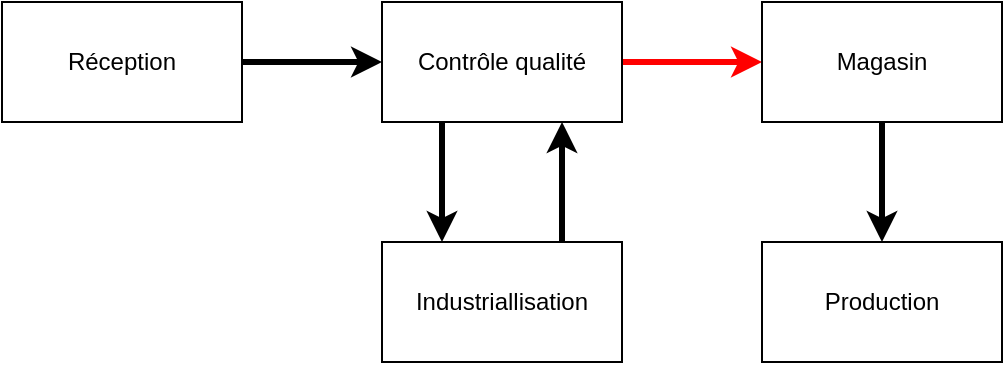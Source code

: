 <mxfile version="28.1.2">
  <diagram name="Page-1" id="AcoLENiekasxiTHqSIOo">
    <mxGraphModel dx="815" dy="481" grid="1" gridSize="10" guides="1" tooltips="1" connect="1" arrows="1" fold="1" page="1" pageScale="1" pageWidth="827" pageHeight="1169" math="0" shadow="0">
      <root>
        <mxCell id="0" />
        <mxCell id="1" parent="0" />
        <mxCell id="MMdVLe4UEXJUQT5hQaAA-8" style="edgeStyle=orthogonalEdgeStyle;rounded=0;orthogonalLoop=1;jettySize=auto;html=1;strokeWidth=3;" edge="1" parent="1" source="MMdVLe4UEXJUQT5hQaAA-1" target="MMdVLe4UEXJUQT5hQaAA-2">
          <mxGeometry relative="1" as="geometry" />
        </mxCell>
        <mxCell id="MMdVLe4UEXJUQT5hQaAA-1" value="Réception" style="rounded=0;whiteSpace=wrap;html=1;" vertex="1" parent="1">
          <mxGeometry x="200" y="150" width="120" height="60" as="geometry" />
        </mxCell>
        <mxCell id="MMdVLe4UEXJUQT5hQaAA-10" style="edgeStyle=orthogonalEdgeStyle;rounded=0;orthogonalLoop=1;jettySize=auto;html=1;exitX=0.25;exitY=1;exitDx=0;exitDy=0;entryX=0.25;entryY=0;entryDx=0;entryDy=0;strokeWidth=3;" edge="1" parent="1" source="MMdVLe4UEXJUQT5hQaAA-2" target="MMdVLe4UEXJUQT5hQaAA-6">
          <mxGeometry relative="1" as="geometry" />
        </mxCell>
        <mxCell id="MMdVLe4UEXJUQT5hQaAA-12" style="edgeStyle=orthogonalEdgeStyle;rounded=0;orthogonalLoop=1;jettySize=auto;html=1;strokeColor=#FF0000;strokeWidth=3;" edge="1" parent="1" source="MMdVLe4UEXJUQT5hQaAA-2" target="MMdVLe4UEXJUQT5hQaAA-4">
          <mxGeometry relative="1" as="geometry" />
        </mxCell>
        <mxCell id="MMdVLe4UEXJUQT5hQaAA-2" value="Contrôle qualité" style="rounded=0;whiteSpace=wrap;html=1;" vertex="1" parent="1">
          <mxGeometry x="390" y="150" width="120" height="60" as="geometry" />
        </mxCell>
        <mxCell id="MMdVLe4UEXJUQT5hQaAA-13" style="edgeStyle=orthogonalEdgeStyle;rounded=0;orthogonalLoop=1;jettySize=auto;html=1;entryX=0.5;entryY=0;entryDx=0;entryDy=0;strokeWidth=3;" edge="1" parent="1" source="MMdVLe4UEXJUQT5hQaAA-4" target="MMdVLe4UEXJUQT5hQaAA-5">
          <mxGeometry relative="1" as="geometry" />
        </mxCell>
        <mxCell id="MMdVLe4UEXJUQT5hQaAA-4" value="Magasin" style="rounded=0;whiteSpace=wrap;html=1;" vertex="1" parent="1">
          <mxGeometry x="580" y="150" width="120" height="60" as="geometry" />
        </mxCell>
        <mxCell id="MMdVLe4UEXJUQT5hQaAA-5" value="Production" style="rounded=0;whiteSpace=wrap;html=1;" vertex="1" parent="1">
          <mxGeometry x="580" y="270" width="120" height="60" as="geometry" />
        </mxCell>
        <mxCell id="MMdVLe4UEXJUQT5hQaAA-11" style="edgeStyle=orthogonalEdgeStyle;rounded=0;orthogonalLoop=1;jettySize=auto;html=1;exitX=0.75;exitY=0;exitDx=0;exitDy=0;entryX=0.75;entryY=1;entryDx=0;entryDy=0;strokeWidth=3;" edge="1" parent="1" source="MMdVLe4UEXJUQT5hQaAA-6" target="MMdVLe4UEXJUQT5hQaAA-2">
          <mxGeometry relative="1" as="geometry" />
        </mxCell>
        <mxCell id="MMdVLe4UEXJUQT5hQaAA-6" value="Industriallisation" style="rounded=0;whiteSpace=wrap;html=1;" vertex="1" parent="1">
          <mxGeometry x="390" y="270" width="120" height="60" as="geometry" />
        </mxCell>
      </root>
    </mxGraphModel>
  </diagram>
</mxfile>
